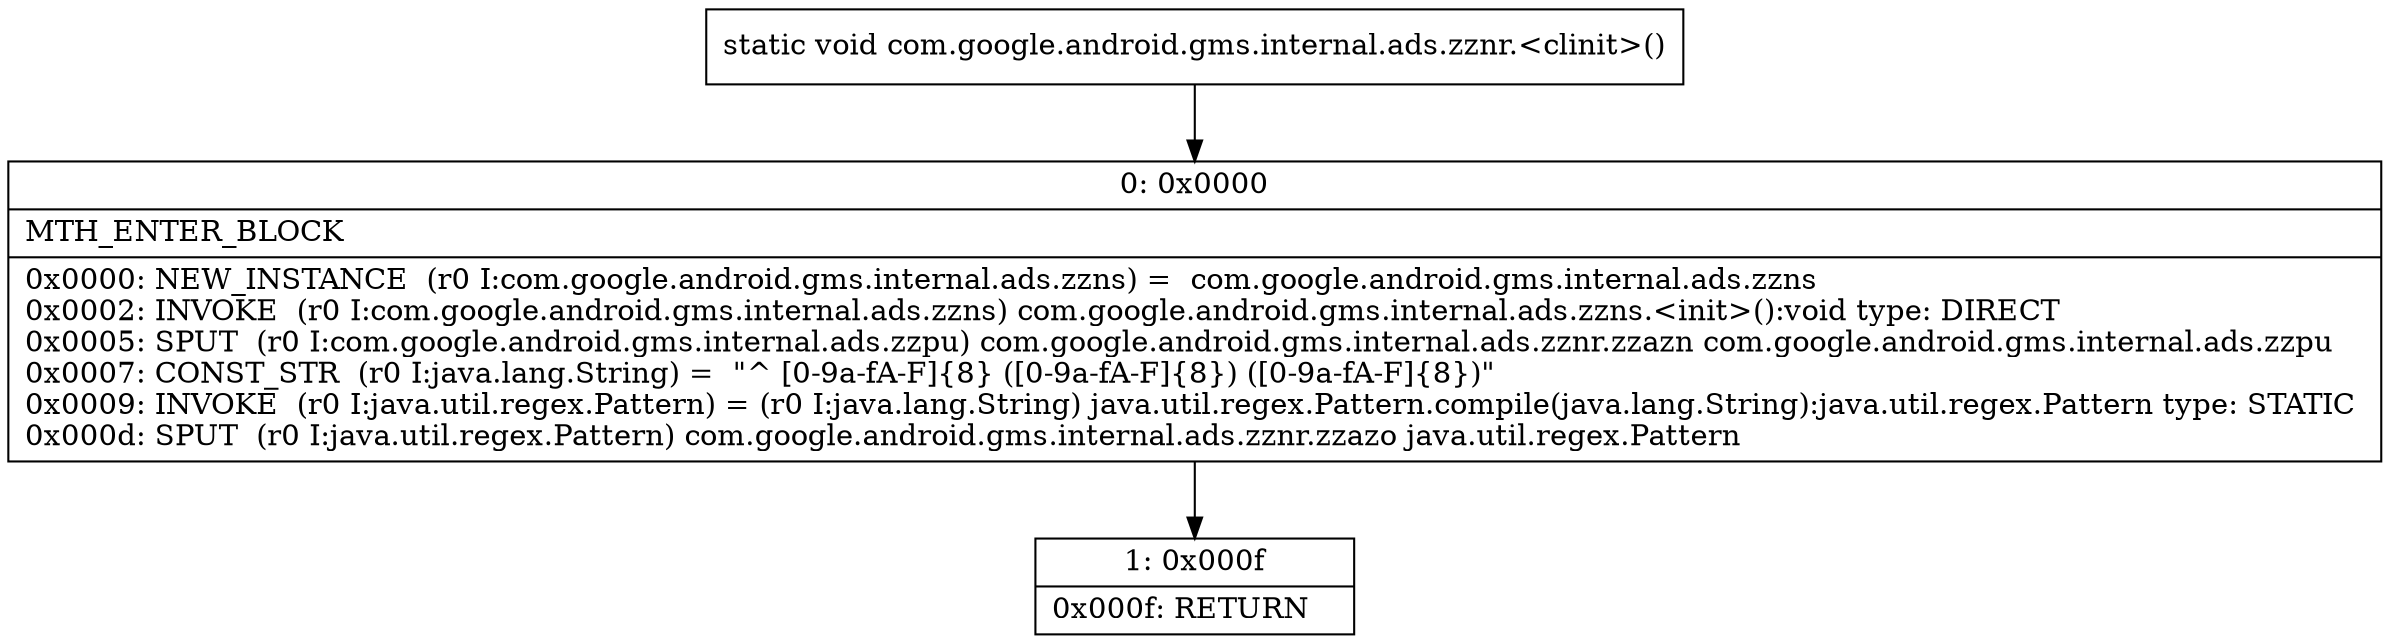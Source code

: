 digraph "CFG forcom.google.android.gms.internal.ads.zznr.\<clinit\>()V" {
Node_0 [shape=record,label="{0\:\ 0x0000|MTH_ENTER_BLOCK\l|0x0000: NEW_INSTANCE  (r0 I:com.google.android.gms.internal.ads.zzns) =  com.google.android.gms.internal.ads.zzns \l0x0002: INVOKE  (r0 I:com.google.android.gms.internal.ads.zzns) com.google.android.gms.internal.ads.zzns.\<init\>():void type: DIRECT \l0x0005: SPUT  (r0 I:com.google.android.gms.internal.ads.zzpu) com.google.android.gms.internal.ads.zznr.zzazn com.google.android.gms.internal.ads.zzpu \l0x0007: CONST_STR  (r0 I:java.lang.String) =  \"^ [0\-9a\-fA\-F]\{8\} ([0\-9a\-fA\-F]\{8\}) ([0\-9a\-fA\-F]\{8\})\" \l0x0009: INVOKE  (r0 I:java.util.regex.Pattern) = (r0 I:java.lang.String) java.util.regex.Pattern.compile(java.lang.String):java.util.regex.Pattern type: STATIC \l0x000d: SPUT  (r0 I:java.util.regex.Pattern) com.google.android.gms.internal.ads.zznr.zzazo java.util.regex.Pattern \l}"];
Node_1 [shape=record,label="{1\:\ 0x000f|0x000f: RETURN   \l}"];
MethodNode[shape=record,label="{static void com.google.android.gms.internal.ads.zznr.\<clinit\>() }"];
MethodNode -> Node_0;
Node_0 -> Node_1;
}

